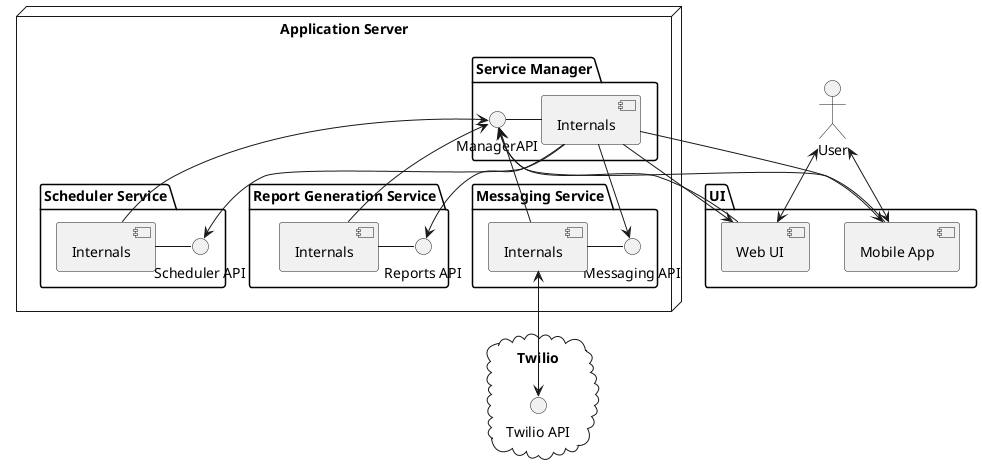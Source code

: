 @startuml

User as user

package "UI" {
    component [Mobile App] as mobile_app
    component [Web UI] as web_ui
    user <--> mobile_app
    user <--> web_ui
}

node "Application Server" {
    package "Service Manager" {
        interface "ManagerAPI" as manager_api
        component [Internals] as service_manager_internals
        manager_api - service_manager_internals
        mobile_app --> manager_api
        web_ui --> manager_api
        service_manager_internals --> mobile_app
        service_manager_internals --> web_ui
    }

    package "Scheduler Service" {
        interface "Scheduler API" as scheduler_api
        component [Internals] as scheduler_internals
        scheduler_api - scheduler_internals
        service_manager_internals --> scheduler_api
        scheduler_internals --> manager_api
    }

    package "Report Generation Service" {
        interface "Reports API" as reports_api
        component [Internals] as reports_internals
        reports_api - reports_internals
        service_manager_internals --> reports_api
        reports_internals --> manager_api
    }

    package "Messaging Service" {
        interface "Messaging API" as messaging_api
        component [Internals] as messaging_internals
        messaging_api - messaging_internals
        service_manager_internals --> messaging_api
        messaging_internals --> manager_api
    }
}

cloud Twilio {
    interface "Twilio API" as twilio
    messaging_internals <--> twilio
}
@enduml